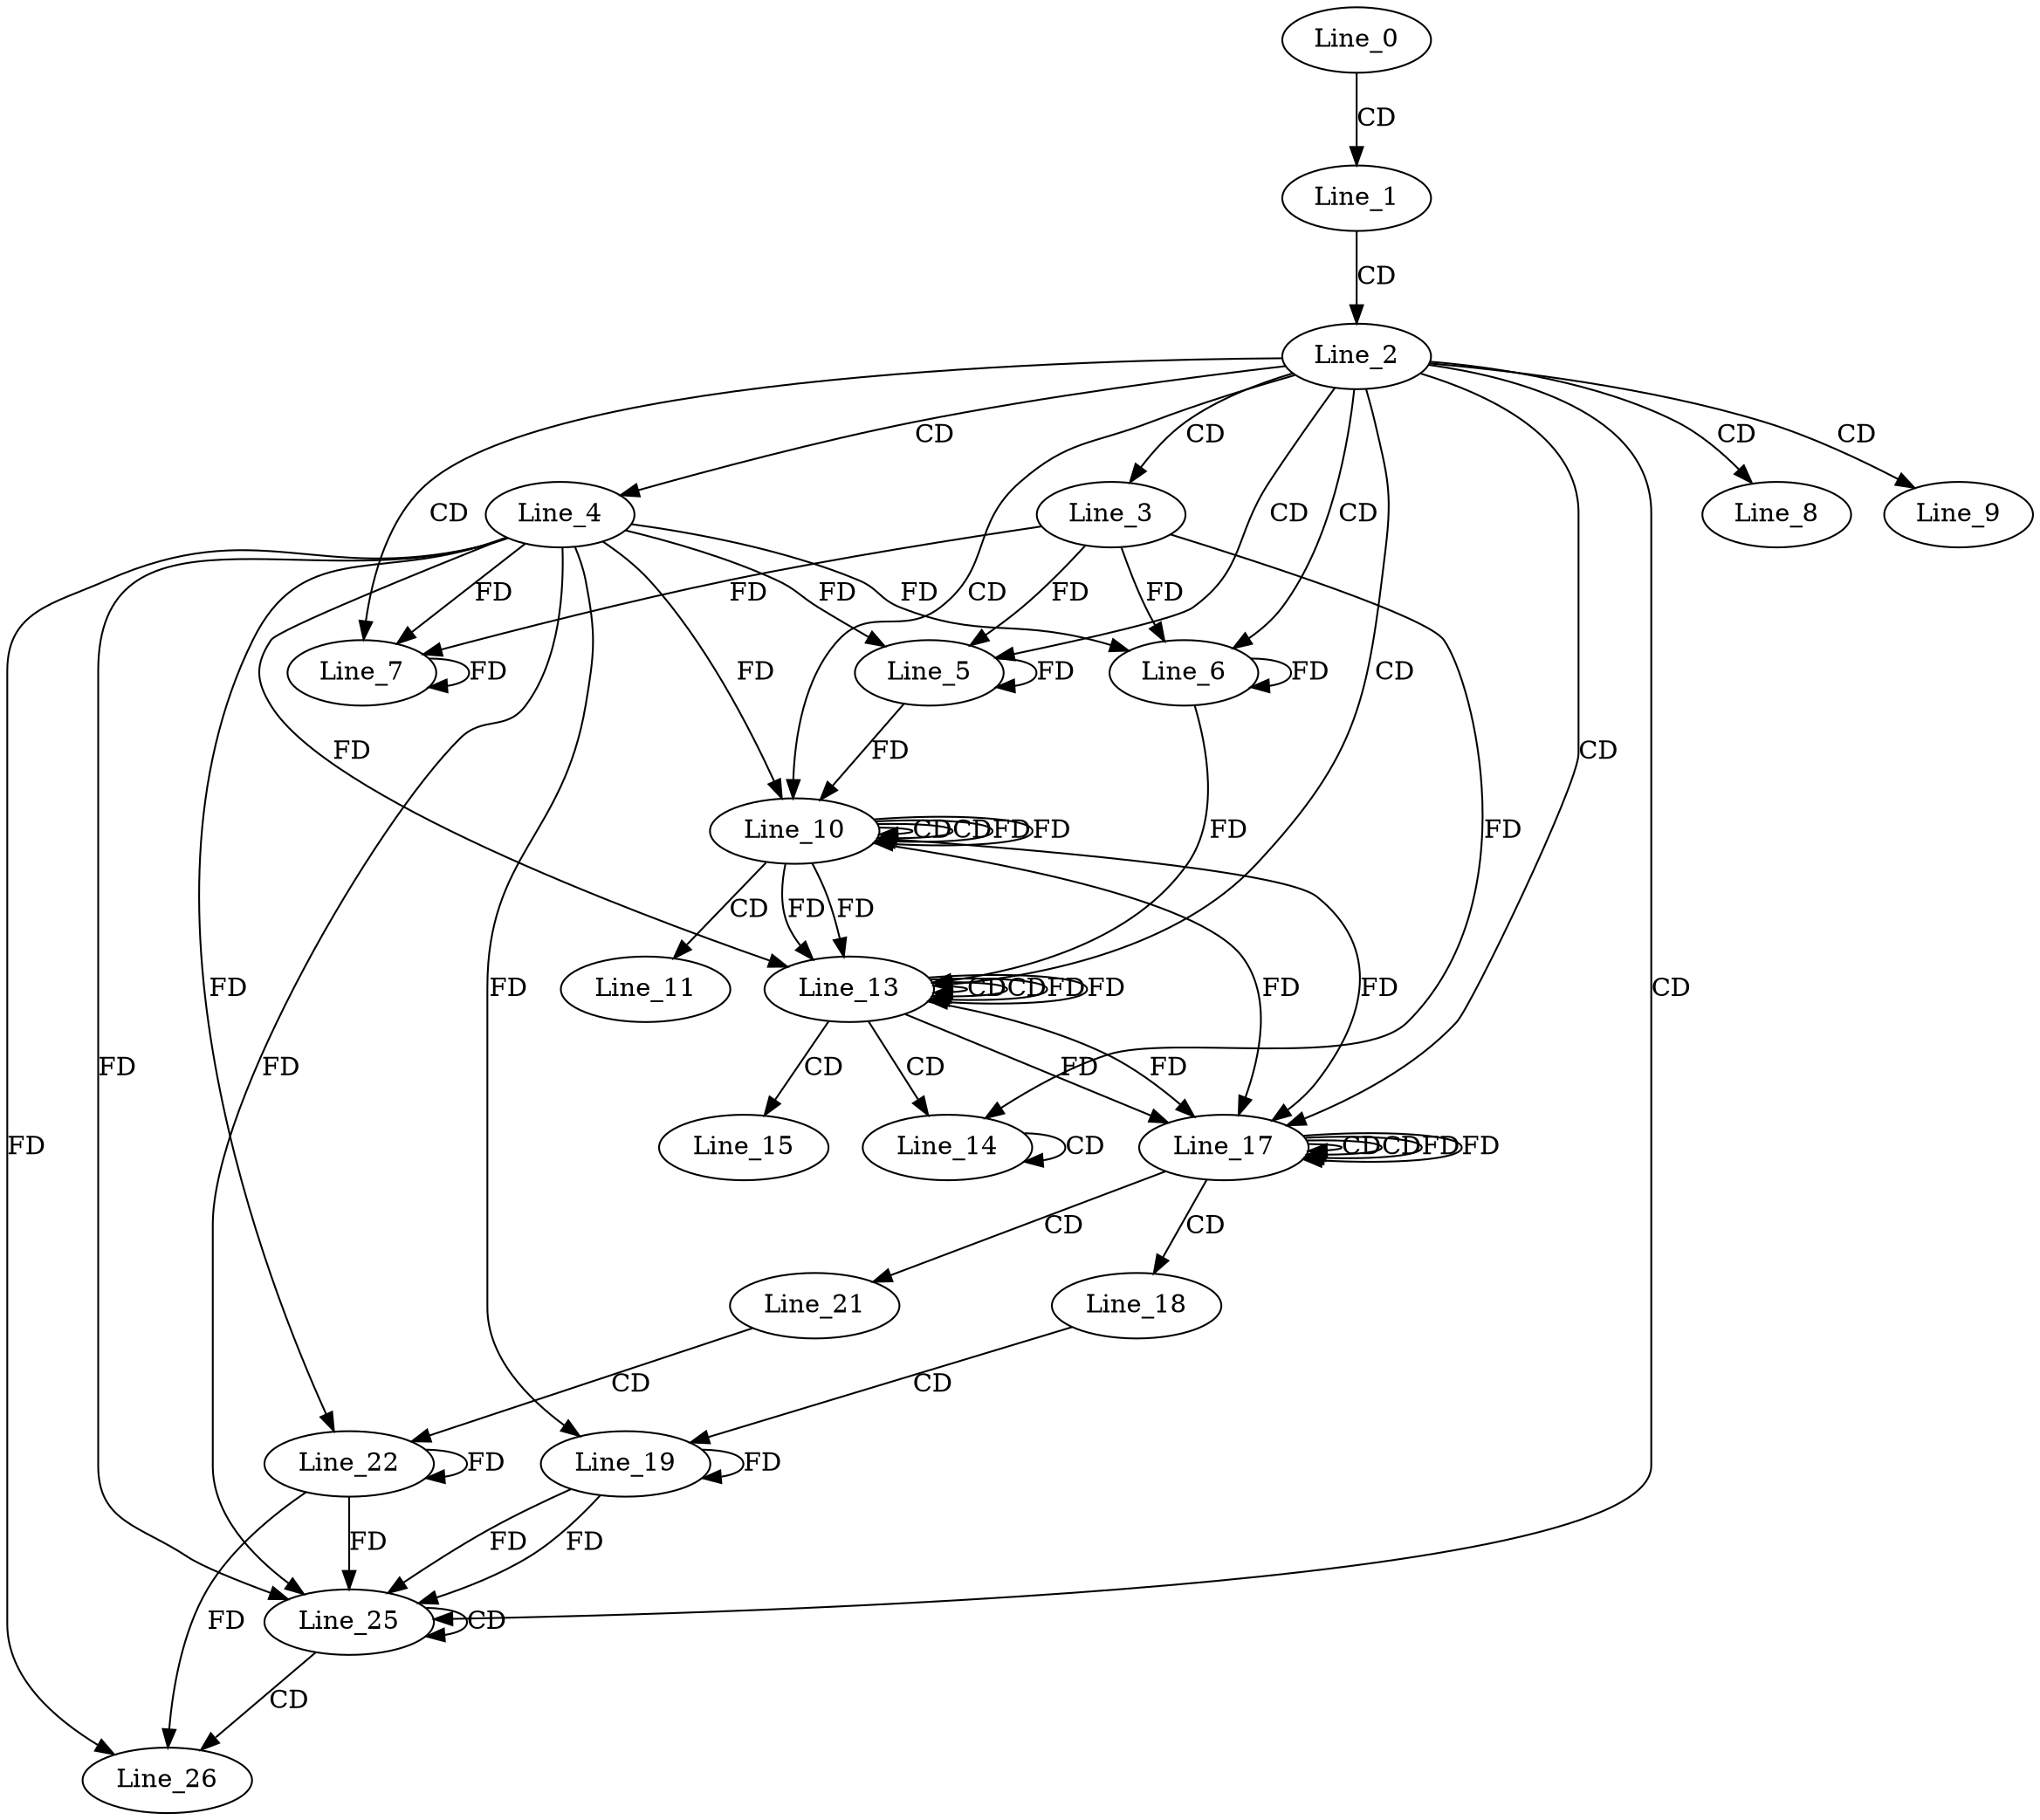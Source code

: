 digraph G {
  Line_0;
  Line_1;
  Line_2;
  Line_3;
  Line_4;
  Line_5;
  Line_5;
  Line_6;
  Line_6;
  Line_7;
  Line_7;
  Line_8;
  Line_9;
  Line_10;
  Line_10;
  Line_10;
  Line_11;
  Line_13;
  Line_13;
  Line_13;
  Line_14;
  Line_14;
  Line_15;
  Line_17;
  Line_17;
  Line_17;
  Line_18;
  Line_19;
  Line_21;
  Line_22;
  Line_25;
  Line_25;
  Line_26;
  Line_0 -> Line_1 [ label="CD" ];
  Line_1 -> Line_2 [ label="CD" ];
  Line_2 -> Line_3 [ label="CD" ];
  Line_2 -> Line_4 [ label="CD" ];
  Line_2 -> Line_5 [ label="CD" ];
  Line_4 -> Line_5 [ label="FD" ];
  Line_5 -> Line_5 [ label="FD" ];
  Line_3 -> Line_5 [ label="FD" ];
  Line_2 -> Line_6 [ label="CD" ];
  Line_4 -> Line_6 [ label="FD" ];
  Line_6 -> Line_6 [ label="FD" ];
  Line_3 -> Line_6 [ label="FD" ];
  Line_2 -> Line_7 [ label="CD" ];
  Line_4 -> Line_7 [ label="FD" ];
  Line_7 -> Line_7 [ label="FD" ];
  Line_3 -> Line_7 [ label="FD" ];
  Line_2 -> Line_8 [ label="CD" ];
  Line_2 -> Line_9 [ label="CD" ];
  Line_2 -> Line_10 [ label="CD" ];
  Line_10 -> Line_10 [ label="CD" ];
  Line_4 -> Line_10 [ label="FD" ];
  Line_5 -> Line_10 [ label="FD" ];
  Line_10 -> Line_10 [ label="CD" ];
  Line_10 -> Line_10 [ label="FD" ];
  Line_10 -> Line_11 [ label="CD" ];
  Line_2 -> Line_13 [ label="CD" ];
  Line_13 -> Line_13 [ label="CD" ];
  Line_10 -> Line_13 [ label="FD" ];
  Line_4 -> Line_13 [ label="FD" ];
  Line_6 -> Line_13 [ label="FD" ];
  Line_13 -> Line_13 [ label="CD" ];
  Line_13 -> Line_13 [ label="FD" ];
  Line_10 -> Line_13 [ label="FD" ];
  Line_13 -> Line_14 [ label="CD" ];
  Line_14 -> Line_14 [ label="CD" ];
  Line_3 -> Line_14 [ label="FD" ];
  Line_13 -> Line_15 [ label="CD" ];
  Line_2 -> Line_17 [ label="CD" ];
  Line_17 -> Line_17 [ label="CD" ];
  Line_13 -> Line_17 [ label="FD" ];
  Line_10 -> Line_17 [ label="FD" ];
  Line_17 -> Line_17 [ label="CD" ];
  Line_17 -> Line_17 [ label="FD" ];
  Line_13 -> Line_17 [ label="FD" ];
  Line_10 -> Line_17 [ label="FD" ];
  Line_17 -> Line_18 [ label="CD" ];
  Line_18 -> Line_19 [ label="CD" ];
  Line_19 -> Line_19 [ label="FD" ];
  Line_4 -> Line_19 [ label="FD" ];
  Line_17 -> Line_21 [ label="CD" ];
  Line_21 -> Line_22 [ label="CD" ];
  Line_22 -> Line_22 [ label="FD" ];
  Line_4 -> Line_22 [ label="FD" ];
  Line_2 -> Line_25 [ label="CD" ];
  Line_22 -> Line_25 [ label="FD" ];
  Line_4 -> Line_25 [ label="FD" ];
  Line_19 -> Line_25 [ label="FD" ];
  Line_25 -> Line_25 [ label="CD" ];
  Line_19 -> Line_25 [ label="FD" ];
  Line_4 -> Line_25 [ label="FD" ];
  Line_25 -> Line_26 [ label="CD" ];
  Line_22 -> Line_26 [ label="FD" ];
  Line_4 -> Line_26 [ label="FD" ];
  Line_10 -> Line_10 [ label="FD" ];
  Line_13 -> Line_13 [ label="FD" ];
  Line_17 -> Line_17 [ label="FD" ];
}
